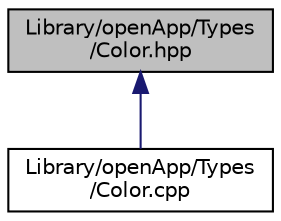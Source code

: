 digraph "Library/openApp/Types/Color.hpp"
{
  edge [fontname="Helvetica",fontsize="10",labelfontname="Helvetica",labelfontsize="10"];
  node [fontname="Helvetica",fontsize="10",shape=record];
  Node9 [label="Library/openApp/Types\l/Color.hpp",height=0.2,width=0.4,color="black", fillcolor="grey75", style="filled", fontcolor="black"];
  Node9 -> Node10 [dir="back",color="midnightblue",fontsize="10",style="solid"];
  Node10 [label="Library/openApp/Types\l/Color.cpp",height=0.2,width=0.4,color="black", fillcolor="white", style="filled",URL="$_color_8cpp.html"];
}
